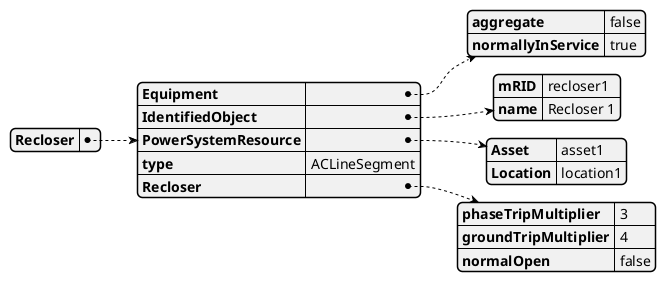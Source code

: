 @startjson
{
  "Recloser": {
    "Equipment": {
      "aggregate": "false",
      "normallyInService": "true"
    },
    "IdentifiedObject": {
      "mRID": "recloser1",
      "name": "Recloser 1"
    },
    "PowerSystemResource": {
      "Asset": "asset1",
      "Location": "location1"
    },
    "type": "ACLineSegment",
    "Recloser": {
      "phaseTripMultiplier": "3",
      "groundTripMultiplier": "4",
      "normalOpen": "false"
    }
  }
}
@endjson
